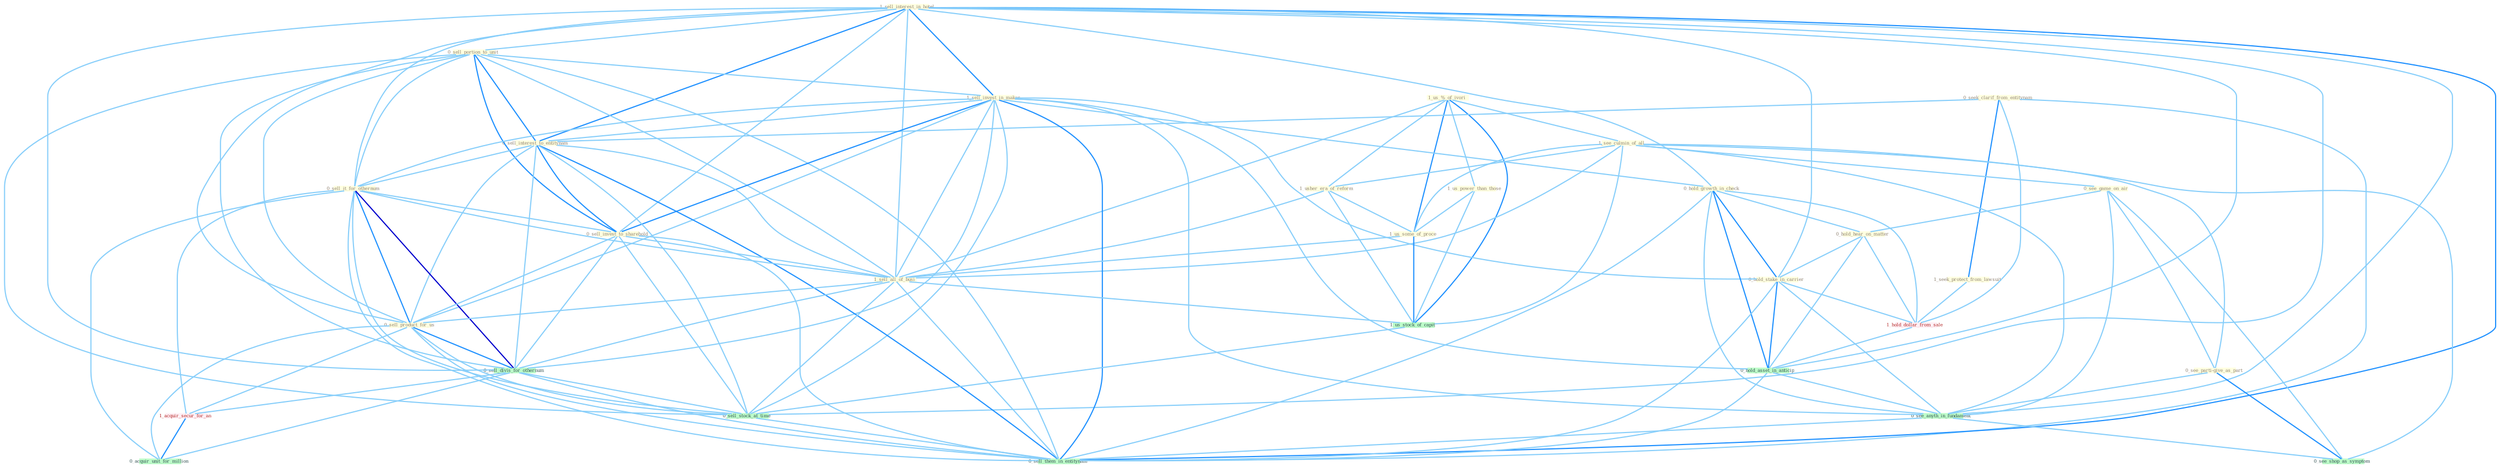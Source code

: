 Graph G{ 
    node
    [shape=polygon,style=filled,width=.5,height=.06,color="#BDFCC9",fixedsize=true,fontsize=4,
    fontcolor="#2f4f4f"];
    {node
    [color="#ffffe0", fontcolor="#8b7d6b"] "1_us_%_of_ivori " "0_seek_clarif_from_entitynam " "1_sell_interest_in_hotel " "1_see_culmin_of_all " "0_see_game_on_air " "1_us_power_than_those " "0_sell_portion_to_unit " "1_usher_era_of_reform " "1_sell_invest_in_maker " "0_sell_interest_to_entitynam " "0_hold_growth_in_check " "1_us_some_of_proce " "0_sell_it_for_othernum " "0_see_parti-give_as_part " "0_sell_invest_to_sharehold " "0_hold_hear_on_matter " "1_seek_protect_from_lawsuit " "1_sell_all_of_busi " "0_sell_product_for_us " "0_hold_stake_in_carrier "}
{node [color="#fff0f5", fontcolor="#b22222"] "1_acquir_secur_for_an " "1_hold_dollar_from_sale "}
edge [color="#B0E2FF"];

	"1_us_%_of_ivori " -- "1_see_culmin_of_all " [w="1", color="#87cefa" ];
	"1_us_%_of_ivori " -- "1_us_power_than_those " [w="1", color="#87cefa" ];
	"1_us_%_of_ivori " -- "1_usher_era_of_reform " [w="1", color="#87cefa" ];
	"1_us_%_of_ivori " -- "1_us_some_of_proce " [w="2", color="#1e90ff" , len=0.8];
	"1_us_%_of_ivori " -- "1_sell_all_of_busi " [w="1", color="#87cefa" ];
	"1_us_%_of_ivori " -- "1_us_stock_of_capit " [w="2", color="#1e90ff" , len=0.8];
	"0_seek_clarif_from_entitynam " -- "0_sell_interest_to_entitynam " [w="1", color="#87cefa" ];
	"0_seek_clarif_from_entitynam " -- "1_seek_protect_from_lawsuit " [w="2", color="#1e90ff" , len=0.8];
	"0_seek_clarif_from_entitynam " -- "1_hold_dollar_from_sale " [w="1", color="#87cefa" ];
	"0_seek_clarif_from_entitynam " -- "0_sell_them_in_entitynam " [w="1", color="#87cefa" ];
	"1_sell_interest_in_hotel " -- "0_sell_portion_to_unit " [w="1", color="#87cefa" ];
	"1_sell_interest_in_hotel " -- "1_sell_invest_in_maker " [w="2", color="#1e90ff" , len=0.8];
	"1_sell_interest_in_hotel " -- "0_sell_interest_to_entitynam " [w="2", color="#1e90ff" , len=0.8];
	"1_sell_interest_in_hotel " -- "0_hold_growth_in_check " [w="1", color="#87cefa" ];
	"1_sell_interest_in_hotel " -- "0_sell_it_for_othernum " [w="1", color="#87cefa" ];
	"1_sell_interest_in_hotel " -- "0_sell_invest_to_sharehold " [w="1", color="#87cefa" ];
	"1_sell_interest_in_hotel " -- "1_sell_all_of_busi " [w="1", color="#87cefa" ];
	"1_sell_interest_in_hotel " -- "0_sell_product_for_us " [w="1", color="#87cefa" ];
	"1_sell_interest_in_hotel " -- "0_hold_stake_in_carrier " [w="1", color="#87cefa" ];
	"1_sell_interest_in_hotel " -- "0_sell_divis_for_othernum " [w="1", color="#87cefa" ];
	"1_sell_interest_in_hotel " -- "0_hold_asset_in_anticip " [w="1", color="#87cefa" ];
	"1_sell_interest_in_hotel " -- "0_sell_stock_at_time " [w="1", color="#87cefa" ];
	"1_sell_interest_in_hotel " -- "0_see_anyth_in_fundament " [w="1", color="#87cefa" ];
	"1_sell_interest_in_hotel " -- "0_sell_them_in_entitynam " [w="2", color="#1e90ff" , len=0.8];
	"1_see_culmin_of_all " -- "0_see_game_on_air " [w="1", color="#87cefa" ];
	"1_see_culmin_of_all " -- "1_usher_era_of_reform " [w="1", color="#87cefa" ];
	"1_see_culmin_of_all " -- "1_us_some_of_proce " [w="1", color="#87cefa" ];
	"1_see_culmin_of_all " -- "0_see_parti-give_as_part " [w="1", color="#87cefa" ];
	"1_see_culmin_of_all " -- "1_sell_all_of_busi " [w="1", color="#87cefa" ];
	"1_see_culmin_of_all " -- "1_us_stock_of_capit " [w="1", color="#87cefa" ];
	"1_see_culmin_of_all " -- "0_see_anyth_in_fundament " [w="1", color="#87cefa" ];
	"1_see_culmin_of_all " -- "0_see_shop_as_symptom " [w="1", color="#87cefa" ];
	"0_see_game_on_air " -- "0_see_parti-give_as_part " [w="1", color="#87cefa" ];
	"0_see_game_on_air " -- "0_hold_hear_on_matter " [w="1", color="#87cefa" ];
	"0_see_game_on_air " -- "0_see_anyth_in_fundament " [w="1", color="#87cefa" ];
	"0_see_game_on_air " -- "0_see_shop_as_symptom " [w="1", color="#87cefa" ];
	"1_us_power_than_those " -- "1_us_some_of_proce " [w="1", color="#87cefa" ];
	"1_us_power_than_those " -- "1_us_stock_of_capit " [w="1", color="#87cefa" ];
	"0_sell_portion_to_unit " -- "1_sell_invest_in_maker " [w="1", color="#87cefa" ];
	"0_sell_portion_to_unit " -- "0_sell_interest_to_entitynam " [w="2", color="#1e90ff" , len=0.8];
	"0_sell_portion_to_unit " -- "0_sell_it_for_othernum " [w="1", color="#87cefa" ];
	"0_sell_portion_to_unit " -- "0_sell_invest_to_sharehold " [w="2", color="#1e90ff" , len=0.8];
	"0_sell_portion_to_unit " -- "1_sell_all_of_busi " [w="1", color="#87cefa" ];
	"0_sell_portion_to_unit " -- "0_sell_product_for_us " [w="1", color="#87cefa" ];
	"0_sell_portion_to_unit " -- "0_sell_divis_for_othernum " [w="1", color="#87cefa" ];
	"0_sell_portion_to_unit " -- "0_sell_stock_at_time " [w="1", color="#87cefa" ];
	"0_sell_portion_to_unit " -- "0_sell_them_in_entitynam " [w="1", color="#87cefa" ];
	"1_usher_era_of_reform " -- "1_us_some_of_proce " [w="1", color="#87cefa" ];
	"1_usher_era_of_reform " -- "1_sell_all_of_busi " [w="1", color="#87cefa" ];
	"1_usher_era_of_reform " -- "1_us_stock_of_capit " [w="1", color="#87cefa" ];
	"1_sell_invest_in_maker " -- "0_sell_interest_to_entitynam " [w="1", color="#87cefa" ];
	"1_sell_invest_in_maker " -- "0_hold_growth_in_check " [w="1", color="#87cefa" ];
	"1_sell_invest_in_maker " -- "0_sell_it_for_othernum " [w="1", color="#87cefa" ];
	"1_sell_invest_in_maker " -- "0_sell_invest_to_sharehold " [w="2", color="#1e90ff" , len=0.8];
	"1_sell_invest_in_maker " -- "1_sell_all_of_busi " [w="1", color="#87cefa" ];
	"1_sell_invest_in_maker " -- "0_sell_product_for_us " [w="1", color="#87cefa" ];
	"1_sell_invest_in_maker " -- "0_hold_stake_in_carrier " [w="1", color="#87cefa" ];
	"1_sell_invest_in_maker " -- "0_sell_divis_for_othernum " [w="1", color="#87cefa" ];
	"1_sell_invest_in_maker " -- "0_hold_asset_in_anticip " [w="1", color="#87cefa" ];
	"1_sell_invest_in_maker " -- "0_sell_stock_at_time " [w="1", color="#87cefa" ];
	"1_sell_invest_in_maker " -- "0_see_anyth_in_fundament " [w="1", color="#87cefa" ];
	"1_sell_invest_in_maker " -- "0_sell_them_in_entitynam " [w="2", color="#1e90ff" , len=0.8];
	"0_sell_interest_to_entitynam " -- "0_sell_it_for_othernum " [w="1", color="#87cefa" ];
	"0_sell_interest_to_entitynam " -- "0_sell_invest_to_sharehold " [w="2", color="#1e90ff" , len=0.8];
	"0_sell_interest_to_entitynam " -- "1_sell_all_of_busi " [w="1", color="#87cefa" ];
	"0_sell_interest_to_entitynam " -- "0_sell_product_for_us " [w="1", color="#87cefa" ];
	"0_sell_interest_to_entitynam " -- "0_sell_divis_for_othernum " [w="1", color="#87cefa" ];
	"0_sell_interest_to_entitynam " -- "0_sell_stock_at_time " [w="1", color="#87cefa" ];
	"0_sell_interest_to_entitynam " -- "0_sell_them_in_entitynam " [w="2", color="#1e90ff" , len=0.8];
	"0_hold_growth_in_check " -- "0_hold_hear_on_matter " [w="1", color="#87cefa" ];
	"0_hold_growth_in_check " -- "0_hold_stake_in_carrier " [w="2", color="#1e90ff" , len=0.8];
	"0_hold_growth_in_check " -- "1_hold_dollar_from_sale " [w="1", color="#87cefa" ];
	"0_hold_growth_in_check " -- "0_hold_asset_in_anticip " [w="2", color="#1e90ff" , len=0.8];
	"0_hold_growth_in_check " -- "0_see_anyth_in_fundament " [w="1", color="#87cefa" ];
	"0_hold_growth_in_check " -- "0_sell_them_in_entitynam " [w="1", color="#87cefa" ];
	"1_us_some_of_proce " -- "1_sell_all_of_busi " [w="1", color="#87cefa" ];
	"1_us_some_of_proce " -- "1_us_stock_of_capit " [w="2", color="#1e90ff" , len=0.8];
	"0_sell_it_for_othernum " -- "0_sell_invest_to_sharehold " [w="1", color="#87cefa" ];
	"0_sell_it_for_othernum " -- "1_sell_all_of_busi " [w="1", color="#87cefa" ];
	"0_sell_it_for_othernum " -- "0_sell_product_for_us " [w="2", color="#1e90ff" , len=0.8];
	"0_sell_it_for_othernum " -- "0_sell_divis_for_othernum " [w="3", color="#0000cd" , len=0.6];
	"0_sell_it_for_othernum " -- "1_acquir_secur_for_an " [w="1", color="#87cefa" ];
	"0_sell_it_for_othernum " -- "0_sell_stock_at_time " [w="1", color="#87cefa" ];
	"0_sell_it_for_othernum " -- "0_acquir_unit_for_million " [w="1", color="#87cefa" ];
	"0_sell_it_for_othernum " -- "0_sell_them_in_entitynam " [w="1", color="#87cefa" ];
	"0_see_parti-give_as_part " -- "0_see_anyth_in_fundament " [w="1", color="#87cefa" ];
	"0_see_parti-give_as_part " -- "0_see_shop_as_symptom " [w="2", color="#1e90ff" , len=0.8];
	"0_sell_invest_to_sharehold " -- "1_sell_all_of_busi " [w="1", color="#87cefa" ];
	"0_sell_invest_to_sharehold " -- "0_sell_product_for_us " [w="1", color="#87cefa" ];
	"0_sell_invest_to_sharehold " -- "0_sell_divis_for_othernum " [w="1", color="#87cefa" ];
	"0_sell_invest_to_sharehold " -- "0_sell_stock_at_time " [w="1", color="#87cefa" ];
	"0_sell_invest_to_sharehold " -- "0_sell_them_in_entitynam " [w="1", color="#87cefa" ];
	"0_hold_hear_on_matter " -- "0_hold_stake_in_carrier " [w="1", color="#87cefa" ];
	"0_hold_hear_on_matter " -- "1_hold_dollar_from_sale " [w="1", color="#87cefa" ];
	"0_hold_hear_on_matter " -- "0_hold_asset_in_anticip " [w="1", color="#87cefa" ];
	"1_seek_protect_from_lawsuit " -- "1_hold_dollar_from_sale " [w="1", color="#87cefa" ];
	"1_sell_all_of_busi " -- "0_sell_product_for_us " [w="1", color="#87cefa" ];
	"1_sell_all_of_busi " -- "0_sell_divis_for_othernum " [w="1", color="#87cefa" ];
	"1_sell_all_of_busi " -- "1_us_stock_of_capit " [w="1", color="#87cefa" ];
	"1_sell_all_of_busi " -- "0_sell_stock_at_time " [w="1", color="#87cefa" ];
	"1_sell_all_of_busi " -- "0_sell_them_in_entitynam " [w="1", color="#87cefa" ];
	"0_sell_product_for_us " -- "0_sell_divis_for_othernum " [w="2", color="#1e90ff" , len=0.8];
	"0_sell_product_for_us " -- "1_acquir_secur_for_an " [w="1", color="#87cefa" ];
	"0_sell_product_for_us " -- "0_sell_stock_at_time " [w="1", color="#87cefa" ];
	"0_sell_product_for_us " -- "0_acquir_unit_for_million " [w="1", color="#87cefa" ];
	"0_sell_product_for_us " -- "0_sell_them_in_entitynam " [w="1", color="#87cefa" ];
	"0_hold_stake_in_carrier " -- "1_hold_dollar_from_sale " [w="1", color="#87cefa" ];
	"0_hold_stake_in_carrier " -- "0_hold_asset_in_anticip " [w="2", color="#1e90ff" , len=0.8];
	"0_hold_stake_in_carrier " -- "0_see_anyth_in_fundament " [w="1", color="#87cefa" ];
	"0_hold_stake_in_carrier " -- "0_sell_them_in_entitynam " [w="1", color="#87cefa" ];
	"0_sell_divis_for_othernum " -- "1_acquir_secur_for_an " [w="1", color="#87cefa" ];
	"0_sell_divis_for_othernum " -- "0_sell_stock_at_time " [w="1", color="#87cefa" ];
	"0_sell_divis_for_othernum " -- "0_acquir_unit_for_million " [w="1", color="#87cefa" ];
	"0_sell_divis_for_othernum " -- "0_sell_them_in_entitynam " [w="1", color="#87cefa" ];
	"1_acquir_secur_for_an " -- "0_acquir_unit_for_million " [w="2", color="#1e90ff" , len=0.8];
	"1_us_stock_of_capit " -- "0_sell_stock_at_time " [w="1", color="#87cefa" ];
	"1_hold_dollar_from_sale " -- "0_hold_asset_in_anticip " [w="1", color="#87cefa" ];
	"0_hold_asset_in_anticip " -- "0_see_anyth_in_fundament " [w="1", color="#87cefa" ];
	"0_hold_asset_in_anticip " -- "0_sell_them_in_entitynam " [w="1", color="#87cefa" ];
	"0_sell_stock_at_time " -- "0_sell_them_in_entitynam " [w="1", color="#87cefa" ];
	"0_see_anyth_in_fundament " -- "0_see_shop_as_symptom " [w="1", color="#87cefa" ];
	"0_see_anyth_in_fundament " -- "0_sell_them_in_entitynam " [w="1", color="#87cefa" ];
}